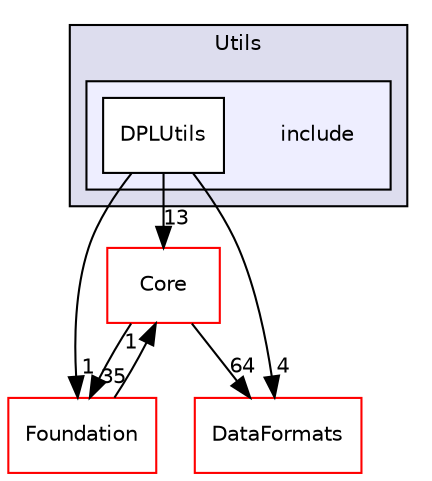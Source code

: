 digraph "/home/travis/build/AliceO2Group/AliceO2/Framework/Utils/include" {
  bgcolor=transparent;
  compound=true
  node [ fontsize="10", fontname="Helvetica"];
  edge [ labelfontsize="10", labelfontname="Helvetica"];
  subgraph clusterdir_86f64936653d09622c529b3cc7c8edcd {
    graph [ bgcolor="#ddddee", pencolor="black", label="Utils" fontname="Helvetica", fontsize="10", URL="dir_86f64936653d09622c529b3cc7c8edcd.html"]
  subgraph clusterdir_de9651cf711cd4bea71a7a8d6bfef94c {
    graph [ bgcolor="#eeeeff", pencolor="black", label="" URL="dir_de9651cf711cd4bea71a7a8d6bfef94c.html"];
    dir_de9651cf711cd4bea71a7a8d6bfef94c [shape=plaintext label="include"];
    dir_7aebe22961b46cd8502bbaccf48f2fdd [shape=box label="DPLUtils" color="black" fillcolor="white" style="filled" URL="dir_7aebe22961b46cd8502bbaccf48f2fdd.html"];
  }
  }
  dir_9f165b2481dacfe69aa54d326bd5cd47 [shape=box label="Core" color="red" URL="dir_9f165b2481dacfe69aa54d326bd5cd47.html"];
  dir_5d813cdce1e9826318f2aba62999ca51 [shape=box label="Foundation" color="red" URL="dir_5d813cdce1e9826318f2aba62999ca51.html"];
  dir_2171f7ec022c5423887b07c69b2f5b48 [shape=box label="DataFormats" color="red" URL="dir_2171f7ec022c5423887b07c69b2f5b48.html"];
  dir_9f165b2481dacfe69aa54d326bd5cd47->dir_5d813cdce1e9826318f2aba62999ca51 [headlabel="35", labeldistance=1.5 headhref="dir_000655_000660.html"];
  dir_9f165b2481dacfe69aa54d326bd5cd47->dir_2171f7ec022c5423887b07c69b2f5b48 [headlabel="64", labeldistance=1.5 headhref="dir_000655_000076.html"];
  dir_5d813cdce1e9826318f2aba62999ca51->dir_9f165b2481dacfe69aa54d326bd5cd47 [headlabel="1", labeldistance=1.5 headhref="dir_000660_000655.html"];
  dir_7aebe22961b46cd8502bbaccf48f2fdd->dir_9f165b2481dacfe69aa54d326bd5cd47 [headlabel="13", labeldistance=1.5 headhref="dir_000055_000655.html"];
  dir_7aebe22961b46cd8502bbaccf48f2fdd->dir_5d813cdce1e9826318f2aba62999ca51 [headlabel="1", labeldistance=1.5 headhref="dir_000055_000660.html"];
  dir_7aebe22961b46cd8502bbaccf48f2fdd->dir_2171f7ec022c5423887b07c69b2f5b48 [headlabel="4", labeldistance=1.5 headhref="dir_000055_000076.html"];
}
